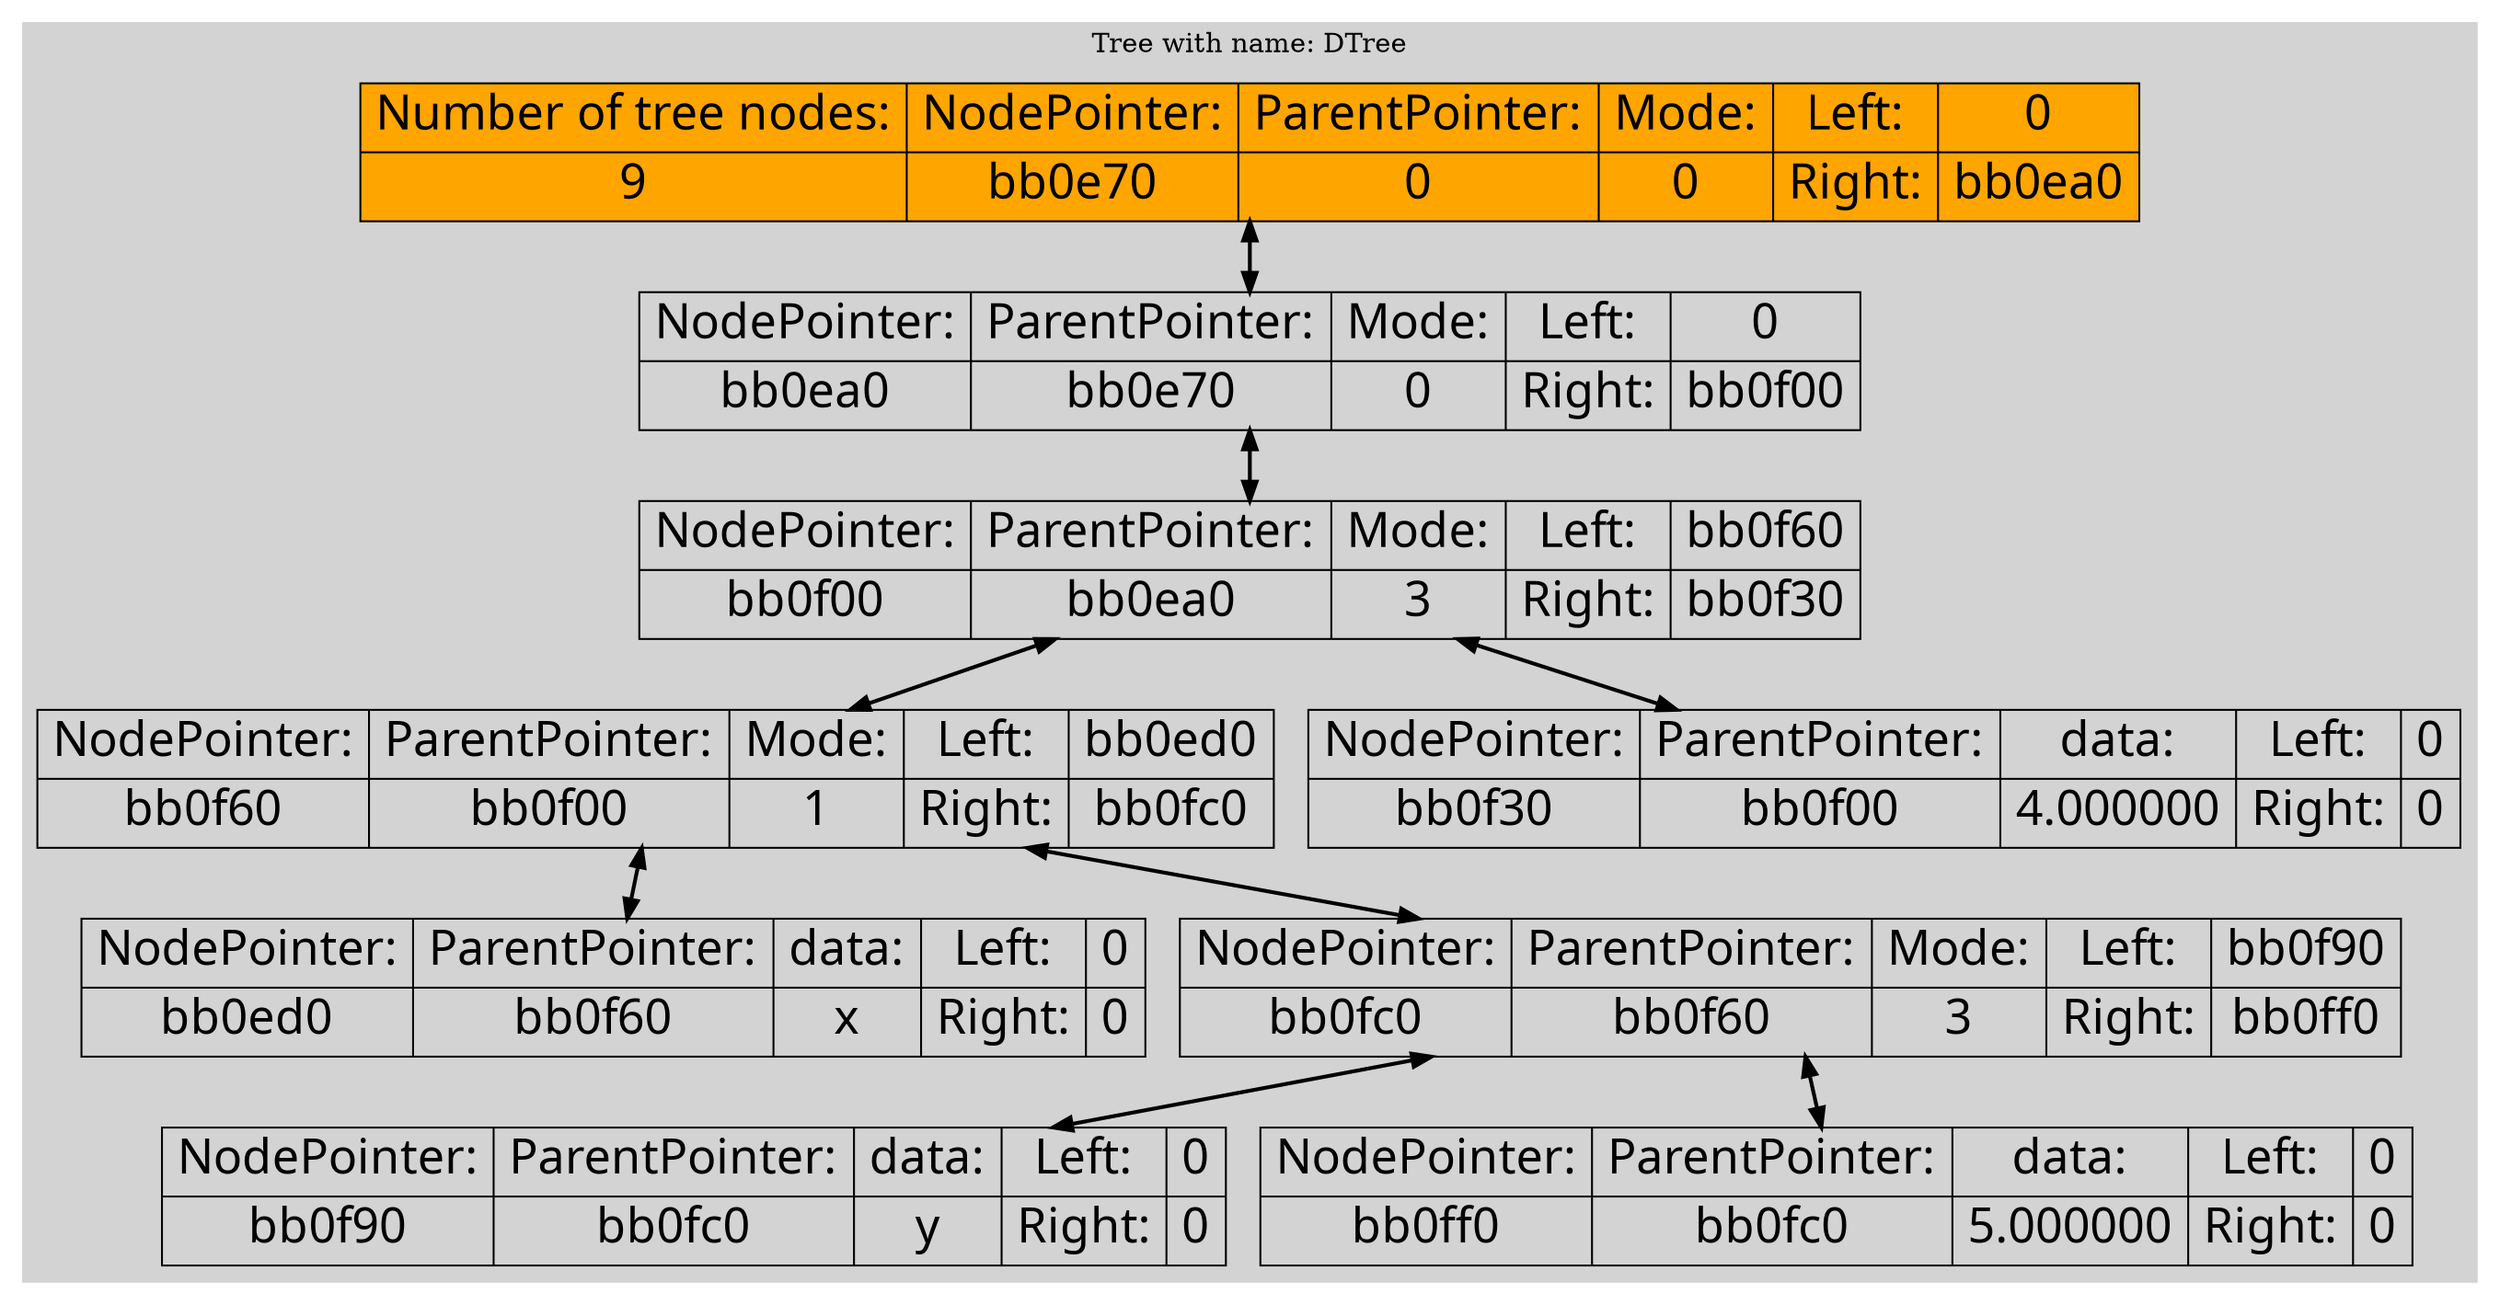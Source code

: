 digraph G{
node [fontname="Lobster", fontsize=25];
rankdir=HR;
subgraph clusterlist {
style=filled;
color=lightgrey;
12258928 [shape=record, label="{Number of tree nodes: | 9} | {NodePointer:  | bb0e70} | {ParentPointer: | 0} | {Mode: | 0} | {Left: | Right:} | {0 | bb0ea0}",style="filled",fillcolor="orange"];
12258928->12258976[dir="both";style="bold"];
12258976 [shape=record, label="{NodePointer:  | bb0ea0} | {ParentPointer: | bb0e70} | {Mode: | 0} | {Left: | Right:} | {0 | bb0f00}",style="filled"];
12258976->12259072[dir="both";style="bold"];
12259072 [shape=record, label="{NodePointer:  | bb0f00} | {ParentPointer: | bb0ea0} | {Mode: | 3} | {Left: | Right:} | {bb0f60 | bb0f30}",style="filled"];
12259072->12259168[dir="both";style="bold"];
12259072->12259120[dir="both";style="bold"];
12259120 [shape=record, label="{NodePointer:  | bb0f30} | {ParentPointer: | bb0f00} | {data: | 4.000000} | {Left: | Right:} | {0 | 0}",style="filled"];
12259168 [shape=record, label="{NodePointer:  | bb0f60} | {ParentPointer: | bb0f00} | {Mode: | 1} | {Left: | Right:} | {bb0ed0 | bb0fc0}",style="filled"];
12259168->12259024[dir="both";style="bold"];
12259168->12259264[dir="both";style="bold"];
12259264 [shape=record, label="{NodePointer:  | bb0fc0} | {ParentPointer: | bb0f60} | {Mode: | 3} | {Left: | Right:} | {bb0f90 | bb0ff0}",style="filled"];
12259264->12259216[dir="both";style="bold"];
12259264->12259312[dir="both";style="bold"];
12259312 [shape=record, label="{NodePointer:  | bb0ff0} | {ParentPointer: | bb0fc0} | {data: | 5.000000} | {Left: | Right:} | {0 | 0}",style="filled"];
12259216 [shape=record, label="{NodePointer:  | bb0f90} | {ParentPointer: | bb0fc0} | {data: | y} | {Left: | Right:} | {0 | 0}",style="filled"];
12259024 [shape=record, label="{NodePointer:  | bb0ed0} | {ParentPointer: | bb0f60} | {data: | x} | {Left: | Right:} | {0 | 0}",style="filled"];
label = "Tree with name: DTree"}
}
